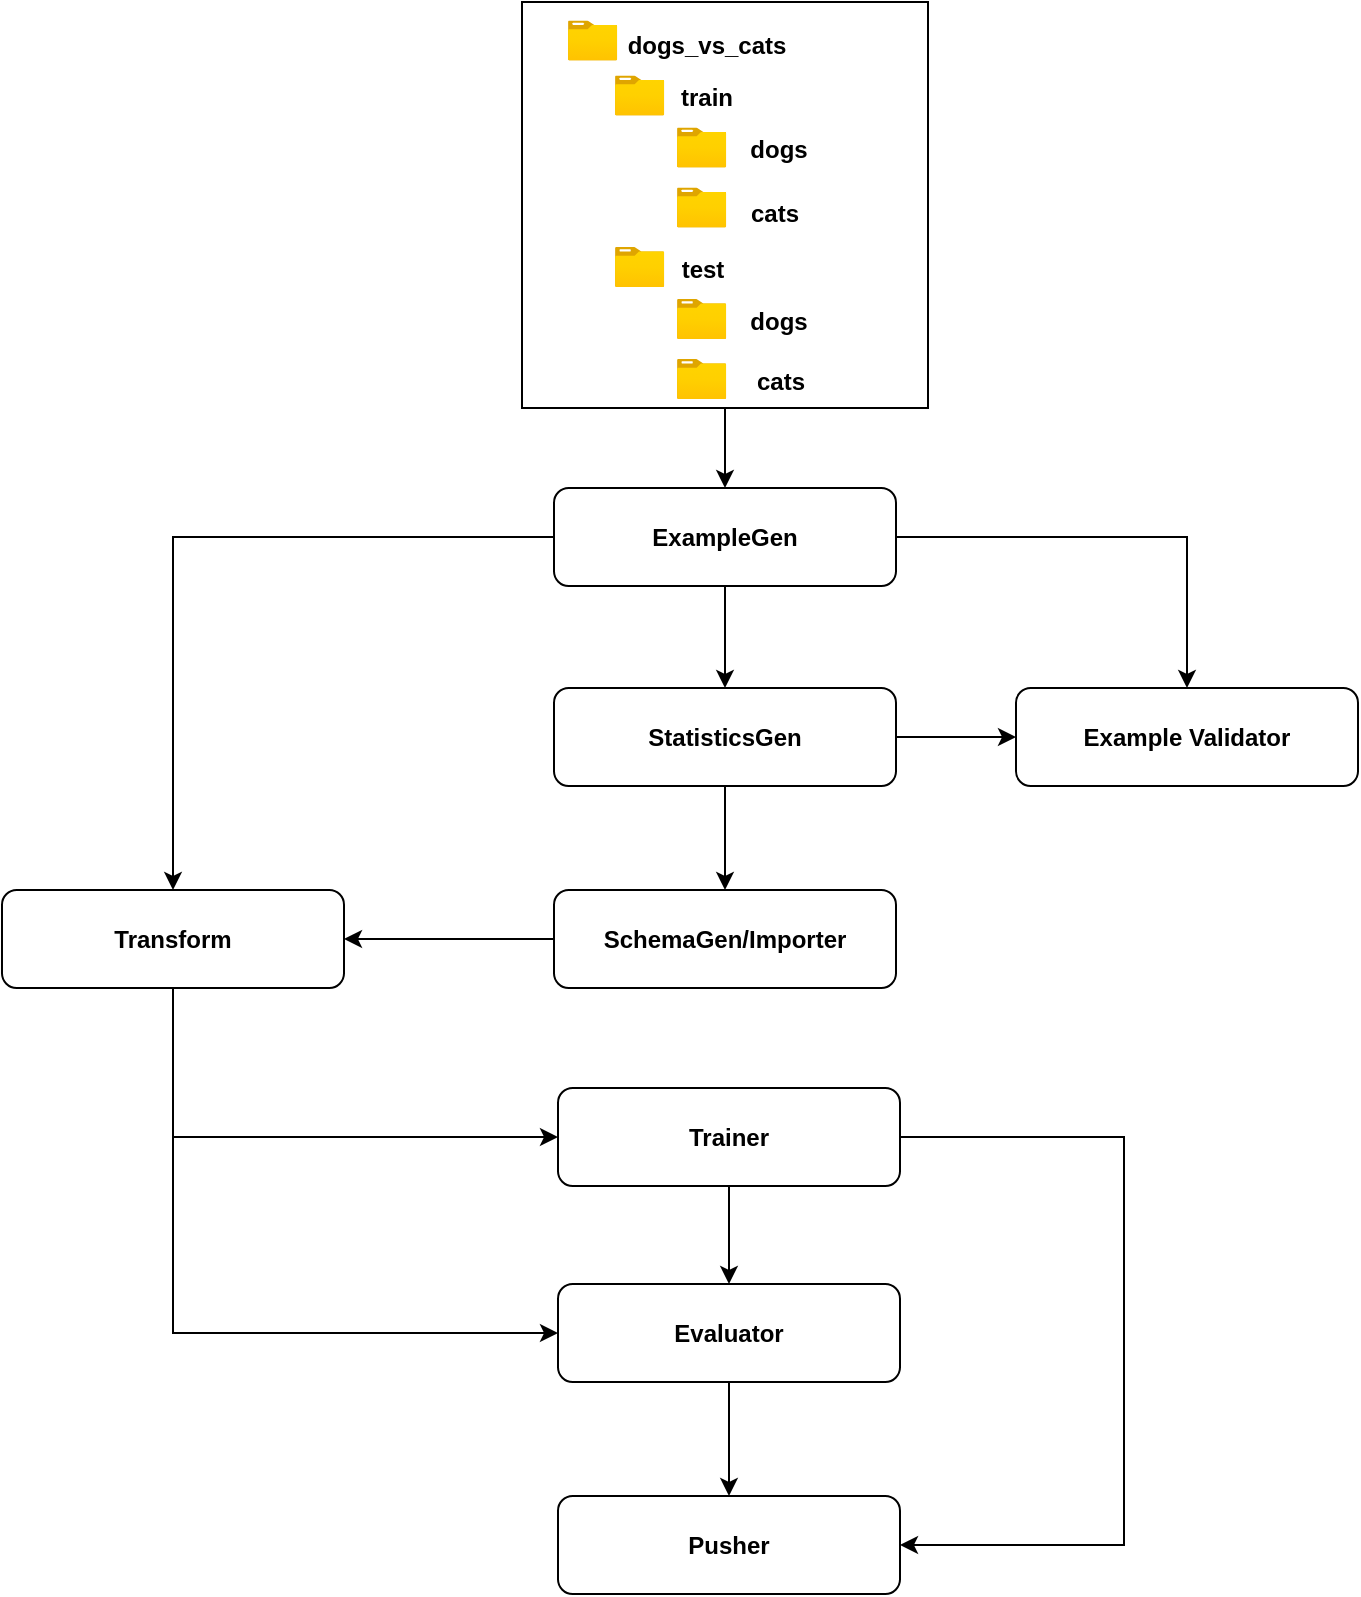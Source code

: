 <mxfile version="21.2.8" type="device" pages="2">
  <diagram name="Page-1" id="hagG0mQoI-y82EzhaQtB">
    <mxGraphModel dx="1434" dy="854" grid="0" gridSize="10" guides="1" tooltips="1" connect="1" arrows="1" fold="1" page="1" pageScale="1" pageWidth="1654" pageHeight="1169" math="0" shadow="0">
      <root>
        <mxCell id="0" />
        <mxCell id="1" parent="0" />
        <mxCell id="f2OS4W9iSREQMWqbqAz5-8" style="edgeStyle=orthogonalEdgeStyle;rounded=0;orthogonalLoop=1;jettySize=auto;html=1;exitX=0.5;exitY=1;exitDx=0;exitDy=0;" edge="1" parent="1" source="kKQXf41IfZRwiArYyt9g-5" target="kKQXf41IfZRwiArYyt9g-8">
          <mxGeometry relative="1" as="geometry" />
        </mxCell>
        <mxCell id="f2OS4W9iSREQMWqbqAz5-12" style="edgeStyle=orthogonalEdgeStyle;rounded=0;orthogonalLoop=1;jettySize=auto;html=1;exitX=1;exitY=0.5;exitDx=0;exitDy=0;" edge="1" parent="1" source="kKQXf41IfZRwiArYyt9g-5" target="f2OS4W9iSREQMWqbqAz5-3">
          <mxGeometry relative="1" as="geometry" />
        </mxCell>
        <mxCell id="f2OS4W9iSREQMWqbqAz5-14" style="edgeStyle=orthogonalEdgeStyle;rounded=0;orthogonalLoop=1;jettySize=auto;html=1;exitX=0;exitY=0.5;exitDx=0;exitDy=0;entryX=0.5;entryY=0;entryDx=0;entryDy=0;" edge="1" parent="1" source="kKQXf41IfZRwiArYyt9g-5" target="f2OS4W9iSREQMWqbqAz5-4">
          <mxGeometry relative="1" as="geometry" />
        </mxCell>
        <mxCell id="kKQXf41IfZRwiArYyt9g-5" value="&lt;b&gt;ExampleGen&lt;/b&gt;" style="rounded=1;whiteSpace=wrap;html=1;" parent="1" vertex="1">
          <mxGeometry x="628" y="321" width="171" height="49" as="geometry" />
        </mxCell>
        <mxCell id="f2OS4W9iSREQMWqbqAz5-9" style="edgeStyle=orthogonalEdgeStyle;rounded=0;orthogonalLoop=1;jettySize=auto;html=1;exitX=0.5;exitY=1;exitDx=0;exitDy=0;" edge="1" parent="1" source="kKQXf41IfZRwiArYyt9g-8" target="kKQXf41IfZRwiArYyt9g-16">
          <mxGeometry relative="1" as="geometry" />
        </mxCell>
        <mxCell id="f2OS4W9iSREQMWqbqAz5-13" style="edgeStyle=orthogonalEdgeStyle;rounded=0;orthogonalLoop=1;jettySize=auto;html=1;exitX=1;exitY=0.5;exitDx=0;exitDy=0;" edge="1" parent="1" source="kKQXf41IfZRwiArYyt9g-8" target="f2OS4W9iSREQMWqbqAz5-3">
          <mxGeometry relative="1" as="geometry" />
        </mxCell>
        <mxCell id="kKQXf41IfZRwiArYyt9g-8" value="&lt;b&gt;StatisticsGen&lt;/b&gt;" style="rounded=1;whiteSpace=wrap;html=1;" parent="1" vertex="1">
          <mxGeometry x="628" y="421" width="171" height="49" as="geometry" />
        </mxCell>
        <mxCell id="f2OS4W9iSREQMWqbqAz5-15" style="edgeStyle=orthogonalEdgeStyle;rounded=0;orthogonalLoop=1;jettySize=auto;html=1;exitX=0;exitY=0.5;exitDx=0;exitDy=0;entryX=1;entryY=0.5;entryDx=0;entryDy=0;" edge="1" parent="1" source="kKQXf41IfZRwiArYyt9g-16" target="f2OS4W9iSREQMWqbqAz5-4">
          <mxGeometry relative="1" as="geometry" />
        </mxCell>
        <mxCell id="kKQXf41IfZRwiArYyt9g-16" value="&lt;b&gt;SchemaGen/Importer&lt;/b&gt;" style="rounded=1;whiteSpace=wrap;html=1;" parent="1" vertex="1">
          <mxGeometry x="628" y="522" width="171" height="49" as="geometry" />
        </mxCell>
        <mxCell id="f2OS4W9iSREQMWqbqAz5-3" value="&lt;b&gt;Example Validator&lt;/b&gt;" style="rounded=1;whiteSpace=wrap;html=1;" vertex="1" parent="1">
          <mxGeometry x="859" y="421" width="171" height="49" as="geometry" />
        </mxCell>
        <mxCell id="f2OS4W9iSREQMWqbqAz5-16" style="edgeStyle=orthogonalEdgeStyle;rounded=0;orthogonalLoop=1;jettySize=auto;html=1;exitX=0.5;exitY=1;exitDx=0;exitDy=0;entryX=0;entryY=0.5;entryDx=0;entryDy=0;" edge="1" parent="1" source="f2OS4W9iSREQMWqbqAz5-4" target="f2OS4W9iSREQMWqbqAz5-5">
          <mxGeometry relative="1" as="geometry" />
        </mxCell>
        <mxCell id="f2OS4W9iSREQMWqbqAz5-17" style="edgeStyle=orthogonalEdgeStyle;rounded=0;orthogonalLoop=1;jettySize=auto;html=1;exitX=0.5;exitY=1;exitDx=0;exitDy=0;entryX=0;entryY=0.5;entryDx=0;entryDy=0;" edge="1" parent="1" source="f2OS4W9iSREQMWqbqAz5-4" target="f2OS4W9iSREQMWqbqAz5-6">
          <mxGeometry relative="1" as="geometry" />
        </mxCell>
        <mxCell id="f2OS4W9iSREQMWqbqAz5-4" value="&lt;b&gt;Transform&lt;/b&gt;" style="rounded=1;whiteSpace=wrap;html=1;" vertex="1" parent="1">
          <mxGeometry x="352" y="522" width="171" height="49" as="geometry" />
        </mxCell>
        <mxCell id="f2OS4W9iSREQMWqbqAz5-18" style="edgeStyle=orthogonalEdgeStyle;rounded=0;orthogonalLoop=1;jettySize=auto;html=1;exitX=0.5;exitY=1;exitDx=0;exitDy=0;" edge="1" parent="1" source="f2OS4W9iSREQMWqbqAz5-5" target="f2OS4W9iSREQMWqbqAz5-6">
          <mxGeometry relative="1" as="geometry" />
        </mxCell>
        <mxCell id="f2OS4W9iSREQMWqbqAz5-20" style="edgeStyle=orthogonalEdgeStyle;rounded=0;orthogonalLoop=1;jettySize=auto;html=1;exitX=1;exitY=0.5;exitDx=0;exitDy=0;entryX=1;entryY=0.5;entryDx=0;entryDy=0;" edge="1" parent="1" source="f2OS4W9iSREQMWqbqAz5-5" target="f2OS4W9iSREQMWqbqAz5-7">
          <mxGeometry relative="1" as="geometry">
            <Array as="points">
              <mxPoint x="913" y="646" />
              <mxPoint x="913" y="850" />
            </Array>
          </mxGeometry>
        </mxCell>
        <mxCell id="f2OS4W9iSREQMWqbqAz5-5" value="&lt;b&gt;Trainer&lt;/b&gt;" style="rounded=1;whiteSpace=wrap;html=1;" vertex="1" parent="1">
          <mxGeometry x="630" y="621" width="171" height="49" as="geometry" />
        </mxCell>
        <mxCell id="f2OS4W9iSREQMWqbqAz5-19" style="edgeStyle=orthogonalEdgeStyle;rounded=0;orthogonalLoop=1;jettySize=auto;html=1;exitX=0.5;exitY=1;exitDx=0;exitDy=0;entryX=0.5;entryY=0;entryDx=0;entryDy=0;" edge="1" parent="1" source="f2OS4W9iSREQMWqbqAz5-6" target="f2OS4W9iSREQMWqbqAz5-7">
          <mxGeometry relative="1" as="geometry" />
        </mxCell>
        <mxCell id="f2OS4W9iSREQMWqbqAz5-6" value="&lt;b&gt;Evaluator&lt;/b&gt;" style="rounded=1;whiteSpace=wrap;html=1;" vertex="1" parent="1">
          <mxGeometry x="630" y="719" width="171" height="49" as="geometry" />
        </mxCell>
        <mxCell id="f2OS4W9iSREQMWqbqAz5-7" value="&lt;b&gt;Pusher&lt;/b&gt;" style="rounded=1;whiteSpace=wrap;html=1;" vertex="1" parent="1">
          <mxGeometry x="630" y="825" width="171" height="49" as="geometry" />
        </mxCell>
        <mxCell id="fF624x1Kx0yJqc2CSl7f-1" style="edgeStyle=orthogonalEdgeStyle;rounded=0;orthogonalLoop=1;jettySize=auto;html=1;exitX=0.5;exitY=1;exitDx=0;exitDy=0;" edge="1" parent="1" source="_qsD-6DEfDqgzLElVvNg-1" target="kKQXf41IfZRwiArYyt9g-5">
          <mxGeometry relative="1" as="geometry" />
        </mxCell>
        <mxCell id="_qsD-6DEfDqgzLElVvNg-1" value="" style="whiteSpace=wrap;html=1;aspect=fixed;fillColor=none;" vertex="1" parent="1">
          <mxGeometry x="612" y="78" width="203" height="203" as="geometry" />
        </mxCell>
        <mxCell id="_qsD-6DEfDqgzLElVvNg-3" value="" style="image;aspect=fixed;html=1;points=[];align=center;fontSize=12;image=img/lib/azure2/general/Folder_Blank.svg;" vertex="1" parent="1">
          <mxGeometry x="635" y="87.25" width="24.64" height="20" as="geometry" />
        </mxCell>
        <mxCell id="_qsD-6DEfDqgzLElVvNg-4" value="&lt;b&gt;dogs_vs_cats&lt;/b&gt;" style="text;html=1;align=center;verticalAlign=middle;resizable=0;points=[];autosize=1;strokeColor=none;fillColor=none;" vertex="1" parent="1">
          <mxGeometry x="655" y="87.25" width="97" height="26" as="geometry" />
        </mxCell>
        <mxCell id="_qsD-6DEfDqgzLElVvNg-5" value="" style="image;aspect=fixed;html=1;points=[];align=center;fontSize=12;image=img/lib/azure2/general/Folder_Blank.svg;" vertex="1" parent="1">
          <mxGeometry x="658.5" y="114.75" width="24.64" height="20" as="geometry" />
        </mxCell>
        <mxCell id="_qsD-6DEfDqgzLElVvNg-6" value="&lt;b&gt;train&lt;/b&gt;" style="text;html=1;align=center;verticalAlign=middle;resizable=0;points=[];autosize=1;strokeColor=none;fillColor=none;" vertex="1" parent="1">
          <mxGeometry x="681.5" y="113.25" width="44" height="26" as="geometry" />
        </mxCell>
        <mxCell id="_qsD-6DEfDqgzLElVvNg-8" value="" style="image;aspect=fixed;html=1;points=[];align=center;fontSize=12;image=img/lib/azure2/general/Folder_Blank.svg;" vertex="1" parent="1">
          <mxGeometry x="689.5" y="140.75" width="24.64" height="20" as="geometry" />
        </mxCell>
        <mxCell id="_qsD-6DEfDqgzLElVvNg-9" value="&lt;b&gt;dogs&lt;/b&gt;" style="text;html=1;align=center;verticalAlign=middle;resizable=0;points=[];autosize=1;strokeColor=none;fillColor=none;" vertex="1" parent="1">
          <mxGeometry x="716.5" y="139.25" width="47" height="26" as="geometry" />
        </mxCell>
        <mxCell id="_qsD-6DEfDqgzLElVvNg-10" value="" style="image;aspect=fixed;html=1;points=[];align=center;fontSize=12;image=img/lib/azure2/general/Folder_Blank.svg;" vertex="1" parent="1">
          <mxGeometry x="689.5" y="170.75" width="24.64" height="20" as="geometry" />
        </mxCell>
        <mxCell id="_qsD-6DEfDqgzLElVvNg-11" value="&lt;b&gt;cats&lt;/b&gt;" style="text;html=1;align=center;verticalAlign=middle;resizable=0;points=[];autosize=1;strokeColor=none;fillColor=none;" vertex="1" parent="1">
          <mxGeometry x="716.5" y="170.75" width="42" height="26" as="geometry" />
        </mxCell>
        <mxCell id="_qsD-6DEfDqgzLElVvNg-16" value="" style="image;aspect=fixed;html=1;points=[];align=center;fontSize=12;image=img/lib/azure2/general/Folder_Blank.svg;" vertex="1" parent="1">
          <mxGeometry x="658.5" y="200.5" width="24.64" height="20" as="geometry" />
        </mxCell>
        <mxCell id="_qsD-6DEfDqgzLElVvNg-17" value="&lt;b&gt;test&lt;/b&gt;" style="text;html=1;align=center;verticalAlign=middle;resizable=0;points=[];autosize=1;strokeColor=none;fillColor=none;" vertex="1" parent="1">
          <mxGeometry x="682.32" y="199" width="39" height="26" as="geometry" />
        </mxCell>
        <mxCell id="_qsD-6DEfDqgzLElVvNg-18" value="" style="image;aspect=fixed;html=1;points=[];align=center;fontSize=12;image=img/lib/azure2/general/Folder_Blank.svg;" vertex="1" parent="1">
          <mxGeometry x="689.5" y="226.5" width="24.64" height="20" as="geometry" />
        </mxCell>
        <mxCell id="_qsD-6DEfDqgzLElVvNg-19" value="&lt;b&gt;dogs&lt;/b&gt;" style="text;html=1;align=center;verticalAlign=middle;resizable=0;points=[];autosize=1;strokeColor=none;fillColor=none;" vertex="1" parent="1">
          <mxGeometry x="716.5" y="225" width="47" height="26" as="geometry" />
        </mxCell>
        <mxCell id="_qsD-6DEfDqgzLElVvNg-20" value="" style="image;aspect=fixed;html=1;points=[];align=center;fontSize=12;image=img/lib/azure2/general/Folder_Blank.svg;" vertex="1" parent="1">
          <mxGeometry x="689.5" y="256.5" width="24.64" height="20" as="geometry" />
        </mxCell>
        <mxCell id="_qsD-6DEfDqgzLElVvNg-21" value="&lt;b&gt;cats&lt;/b&gt;" style="text;html=1;align=center;verticalAlign=middle;resizable=0;points=[];autosize=1;strokeColor=none;fillColor=none;" vertex="1" parent="1">
          <mxGeometry x="719.5" y="255" width="42" height="26" as="geometry" />
        </mxCell>
      </root>
    </mxGraphModel>
  </diagram>
  <diagram id="fjvyFa6RpyhrztvJ_0KV" name="Page-2">
    <mxGraphModel dx="1434" dy="854" grid="0" gridSize="10" guides="1" tooltips="1" connect="1" arrows="1" fold="1" page="1" pageScale="1" pageWidth="1654" pageHeight="1169" math="0" shadow="0">
      <root>
        <mxCell id="0" />
        <mxCell id="1" parent="0" />
        <mxCell id="yfT8k6A99s7zUmAO7tGp-1" value="" style="image;aspect=fixed;html=1;points=[];align=center;fontSize=12;image=img/lib/azure2/general/Folder_Blank.svg;" vertex="1" parent="1">
          <mxGeometry x="191" y="243" width="24.64" height="20" as="geometry" />
        </mxCell>
        <mxCell id="yfT8k6A99s7zUmAO7tGp-2" value="&lt;b&gt;dogs_vs_cats&lt;/b&gt;" style="text;html=1;align=center;verticalAlign=middle;resizable=0;points=[];autosize=1;strokeColor=none;fillColor=none;" vertex="1" parent="1">
          <mxGeometry x="211" y="243" width="97" height="26" as="geometry" />
        </mxCell>
        <mxCell id="yfT8k6A99s7zUmAO7tGp-3" value="" style="image;aspect=fixed;html=1;points=[];align=center;fontSize=12;image=img/lib/azure2/general/Folder_Blank.svg;" vertex="1" parent="1">
          <mxGeometry x="214.5" y="270.5" width="24.64" height="20" as="geometry" />
        </mxCell>
        <mxCell id="yfT8k6A99s7zUmAO7tGp-4" value="&lt;b&gt;train&lt;/b&gt;" style="text;html=1;align=center;verticalAlign=middle;resizable=0;points=[];autosize=1;strokeColor=none;fillColor=none;" vertex="1" parent="1">
          <mxGeometry x="237.5" y="269" width="44" height="26" as="geometry" />
        </mxCell>
        <mxCell id="yfT8k6A99s7zUmAO7tGp-5" value="" style="image;aspect=fixed;html=1;points=[];align=center;fontSize=12;image=img/lib/azure2/general/Folder_Blank.svg;" vertex="1" parent="1">
          <mxGeometry x="245.5" y="296.5" width="24.64" height="20" as="geometry" />
        </mxCell>
        <mxCell id="yfT8k6A99s7zUmAO7tGp-6" value="&lt;b&gt;dogs&lt;/b&gt;" style="text;html=1;align=center;verticalAlign=middle;resizable=0;points=[];autosize=1;strokeColor=none;fillColor=none;" vertex="1" parent="1">
          <mxGeometry x="272.5" y="295" width="47" height="26" as="geometry" />
        </mxCell>
        <mxCell id="yfT8k6A99s7zUmAO7tGp-7" value="" style="image;aspect=fixed;html=1;points=[];align=center;fontSize=12;image=img/lib/azure2/general/Folder_Blank.svg;" vertex="1" parent="1">
          <mxGeometry x="245.5" y="326.5" width="24.64" height="20" as="geometry" />
        </mxCell>
        <mxCell id="yfT8k6A99s7zUmAO7tGp-8" value="&lt;b&gt;cats&lt;/b&gt;" style="text;html=1;align=center;verticalAlign=middle;resizable=0;points=[];autosize=1;strokeColor=none;fillColor=none;" vertex="1" parent="1">
          <mxGeometry x="272.5" y="326.5" width="42" height="26" as="geometry" />
        </mxCell>
        <mxCell id="yfT8k6A99s7zUmAO7tGp-9" value="" style="image;aspect=fixed;html=1;points=[];align=center;fontSize=12;image=img/lib/azure2/general/Folder_Blank.svg;" vertex="1" parent="1">
          <mxGeometry x="214.5" y="356.25" width="24.64" height="20" as="geometry" />
        </mxCell>
        <mxCell id="yfT8k6A99s7zUmAO7tGp-10" value="&lt;b&gt;test&lt;/b&gt;" style="text;html=1;align=center;verticalAlign=middle;resizable=0;points=[];autosize=1;strokeColor=none;fillColor=none;" vertex="1" parent="1">
          <mxGeometry x="238.32" y="354.75" width="39" height="26" as="geometry" />
        </mxCell>
        <mxCell id="yfT8k6A99s7zUmAO7tGp-11" value="" style="image;aspect=fixed;html=1;points=[];align=center;fontSize=12;image=img/lib/azure2/general/Folder_Blank.svg;" vertex="1" parent="1">
          <mxGeometry x="245.5" y="382.25" width="24.64" height="20" as="geometry" />
        </mxCell>
        <mxCell id="yfT8k6A99s7zUmAO7tGp-12" value="&lt;b&gt;dogs&lt;/b&gt;" style="text;html=1;align=center;verticalAlign=middle;resizable=0;points=[];autosize=1;strokeColor=none;fillColor=none;" vertex="1" parent="1">
          <mxGeometry x="272.5" y="380.75" width="47" height="26" as="geometry" />
        </mxCell>
        <mxCell id="yfT8k6A99s7zUmAO7tGp-13" value="" style="image;aspect=fixed;html=1;points=[];align=center;fontSize=12;image=img/lib/azure2/general/Folder_Blank.svg;" vertex="1" parent="1">
          <mxGeometry x="245.5" y="412.25" width="24.64" height="20" as="geometry" />
        </mxCell>
        <mxCell id="yfT8k6A99s7zUmAO7tGp-14" value="&lt;b&gt;cats&lt;/b&gt;" style="text;html=1;align=center;verticalAlign=middle;resizable=0;points=[];autosize=1;strokeColor=none;fillColor=none;" vertex="1" parent="1">
          <mxGeometry x="275.5" y="410.75" width="42" height="26" as="geometry" />
        </mxCell>
      </root>
    </mxGraphModel>
  </diagram>
</mxfile>
